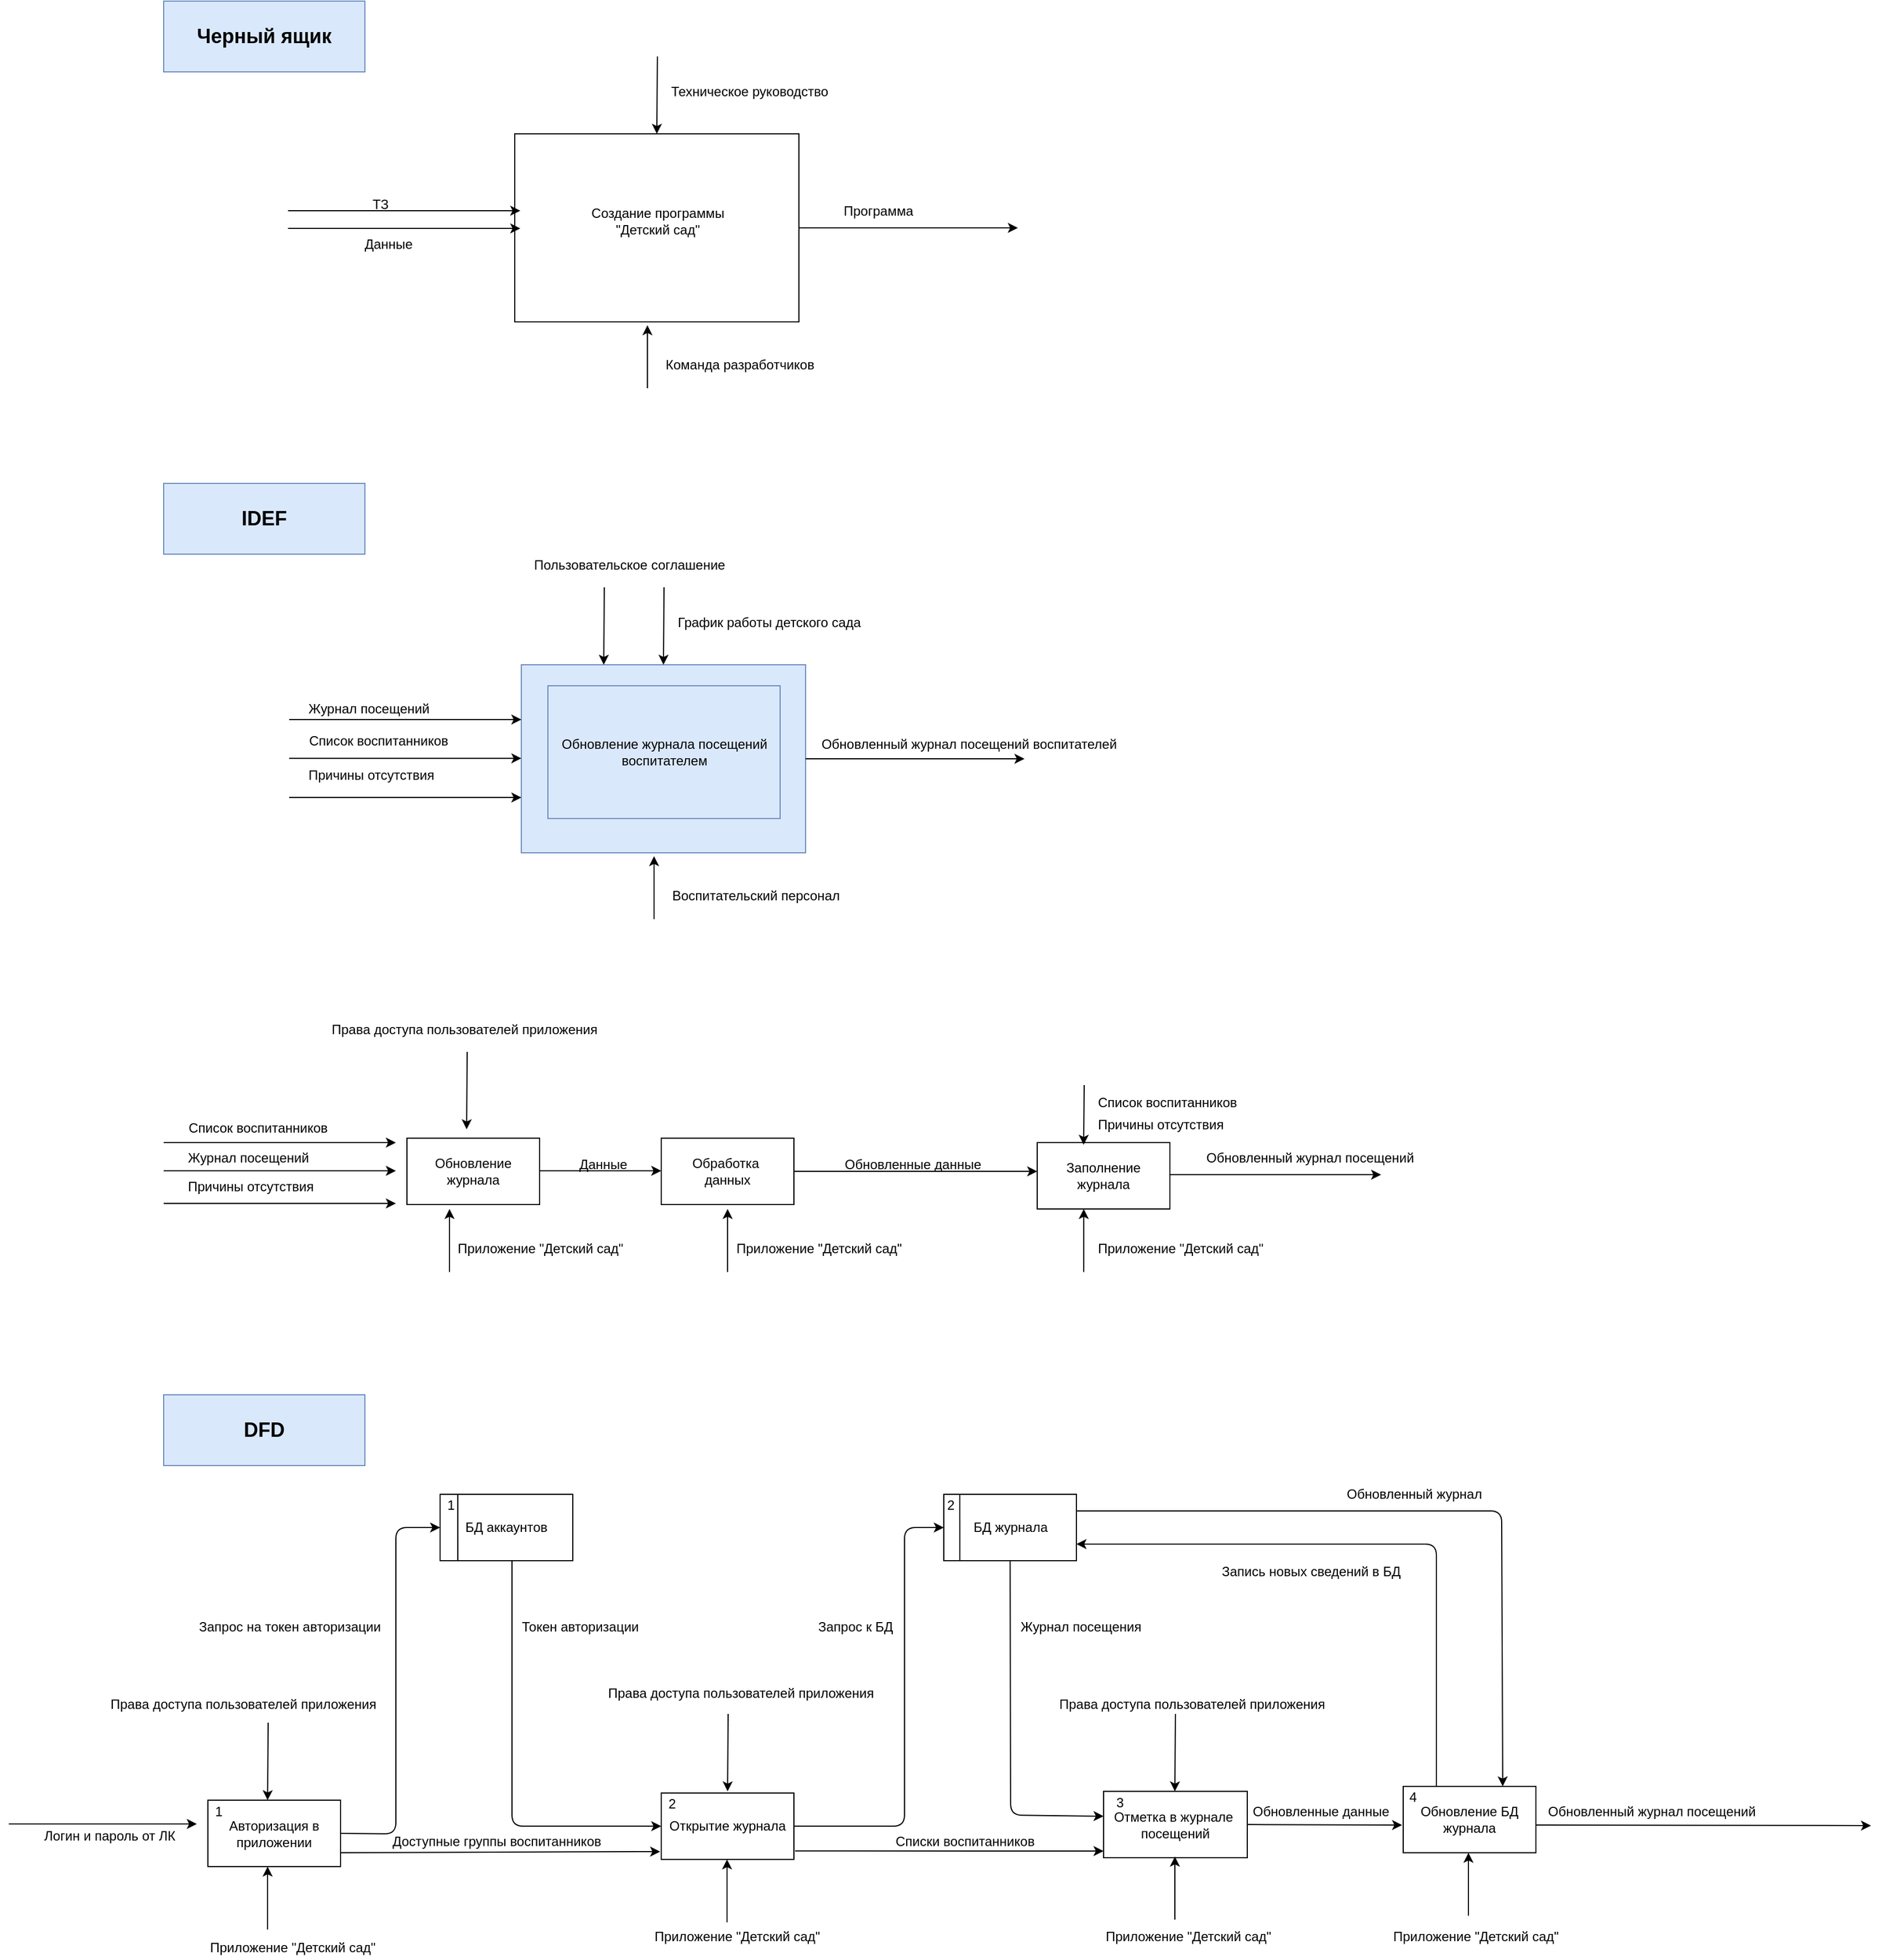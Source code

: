 <mxfile version="12.7.5" type="google"><diagram id="4bfLJfL5L-9opBd-I6LP" name="Родитель"><mxGraphModel dx="2178" dy="2118" grid="1" gridSize="10" guides="1" tooltips="1" connect="1" arrows="1" fold="1" page="1" pageScale="1" pageWidth="827" pageHeight="1169" math="0" shadow="0"><root><mxCell id="0"/><mxCell id="1" parent="0"/><mxCell id="4xDrAuA8jkZ7jhNqkRZR-43" value="Авторизация в приложении" style="rounded=0;whiteSpace=wrap;html=1;" parent="1" vertex="1"><mxGeometry x="40" y="1126.53" width="120" height="60" as="geometry"/></mxCell><mxCell id="4xDrAuA8jkZ7jhNqkRZR-44" value="" style="endArrow=classic;html=1;entryX=0.5;entryY=0;entryDx=0;entryDy=0;" parent="1" edge="1"><mxGeometry width="50" height="50" relative="1" as="geometry"><mxPoint x="94.5" y="1056.53" as="sourcePoint"/><mxPoint x="94" y="1126.53" as="targetPoint"/></mxGeometry></mxCell><mxCell id="4xDrAuA8jkZ7jhNqkRZR-45" value="Права доступа пользователей приложения" style="text;html=1;resizable=0;points=[];autosize=1;align=left;verticalAlign=top;spacingTop=-4;" parent="1" vertex="1"><mxGeometry x="-50" y="1030" width="260" height="20" as="geometry"/></mxCell><mxCell id="4xDrAuA8jkZ7jhNqkRZR-46" value="Отметка в журнале&amp;nbsp;&lt;br&gt;посещений" style="rounded=0;whiteSpace=wrap;html=1;" parent="1" vertex="1"><mxGeometry x="850" y="1118.53" width="130" height="60" as="geometry"/></mxCell><mxCell id="4xDrAuA8jkZ7jhNqkRZR-47" value="" style="endArrow=classic;html=1;entryX=0.467;entryY=1.018;entryDx=0;entryDy=0;entryPerimeter=0;" parent="1" edge="1"><mxGeometry width="50" height="50" relative="1" as="geometry"><mxPoint x="94" y="1243.47" as="sourcePoint"/><mxPoint x="94.019" y="1186.53" as="targetPoint"/></mxGeometry></mxCell><mxCell id="4xDrAuA8jkZ7jhNqkRZR-48" value="Приложение &quot;Детский сад&quot;" style="text;html=1;resizable=0;points=[];autosize=1;align=left;verticalAlign=top;spacingTop=-4;" parent="1" vertex="1"><mxGeometry x="40" y="1250" width="170" height="20" as="geometry"/></mxCell><mxCell id="4xDrAuA8jkZ7jhNqkRZR-49" value="" style="endArrow=classic;html=1;entryX=0.976;entryY=1.25;entryDx=0;entryDy=0;entryPerimeter=0;" parent="1" edge="1"><mxGeometry width="50" height="50" relative="1" as="geometry"><mxPoint x="1241" y="1149" as="sourcePoint"/><mxPoint x="1544.04" y="1149.5" as="targetPoint"/></mxGeometry></mxCell><mxCell id="4xDrAuA8jkZ7jhNqkRZR-50" value="Обновленный журнал посещений&lt;br&gt;" style="text;html=1;resizable=0;points=[];autosize=1;align=left;verticalAlign=top;spacingTop=-4;" parent="1" vertex="1"><mxGeometry x="1250" y="1126.53" width="210" height="20" as="geometry"/></mxCell><mxCell id="4xDrAuA8jkZ7jhNqkRZR-51" value="" style="endArrow=classic;html=1;exitX=1;exitY=0.5;exitDx=0;exitDy=0;entryX=0;entryY=0.5;entryDx=0;entryDy=0;" parent="1" source="4xDrAuA8jkZ7jhNqkRZR-43" target="4xDrAuA8jkZ7jhNqkRZR-76" edge="1"><mxGeometry width="50" height="50" relative="1" as="geometry"><mxPoint x="210" y="1147" as="sourcePoint"/><mxPoint x="210" y="880" as="targetPoint"/><Array as="points"><mxPoint x="210" y="1157"/><mxPoint x="210" y="880"/></Array></mxGeometry></mxCell><mxCell id="4xDrAuA8jkZ7jhNqkRZR-52" value="" style="endArrow=classic;html=1;" parent="1" edge="1"><mxGeometry width="50" height="50" relative="1" as="geometry"><mxPoint x="-140" y="1148.03" as="sourcePoint"/><mxPoint x="30" y="1148.03" as="targetPoint"/></mxGeometry></mxCell><mxCell id="4xDrAuA8jkZ7jhNqkRZR-53" value="Логин и пароль от ЛК" style="text;html=1;resizable=0;points=[];autosize=1;align=left;verticalAlign=top;spacingTop=-4;" parent="1" vertex="1"><mxGeometry x="-110" y="1149" width="130" height="20" as="geometry"/></mxCell><mxCell id="4xDrAuA8jkZ7jhNqkRZR-55" value="Открытие журнала" style="rounded=0;whiteSpace=wrap;html=1;" parent="1" vertex="1"><mxGeometry x="450" y="1120.06" width="120" height="60" as="geometry"/></mxCell><mxCell id="4xDrAuA8jkZ7jhNqkRZR-56" value="Обновление БД журнала" style="rounded=0;whiteSpace=wrap;html=1;" parent="1" vertex="1"><mxGeometry x="1121" y="1114.06" width="120" height="60" as="geometry"/></mxCell><mxCell id="4xDrAuA8jkZ7jhNqkRZR-57" value="" style="endArrow=classic;html=1;exitX=1;exitY=0.5;exitDx=0;exitDy=0;" parent="1" source="4xDrAuA8jkZ7jhNqkRZR-46" edge="1"><mxGeometry width="50" height="50" relative="1" as="geometry"><mxPoint x="1118" y="1144.56" as="sourcePoint"/><mxPoint x="1120" y="1149" as="targetPoint"/></mxGeometry></mxCell><mxCell id="4xDrAuA8jkZ7jhNqkRZR-58" value="Обновленные данные" style="text;html=1;resizable=0;points=[];autosize=1;align=left;verticalAlign=top;spacingTop=-4;" parent="1" vertex="1"><mxGeometry x="982.5" y="1126.53" width="140" height="20" as="geometry"/></mxCell><mxCell id="4xDrAuA8jkZ7jhNqkRZR-59" value="" style="endArrow=classic;html=1;exitX=1;exitY=0.5;exitDx=0;exitDy=0;entryX=0;entryY=0.5;entryDx=0;entryDy=0;" parent="1" source="4xDrAuA8jkZ7jhNqkRZR-55" target="4xDrAuA8jkZ7jhNqkRZR-81" edge="1"><mxGeometry width="50" height="50" relative="1" as="geometry"><mxPoint x="707" y="1150.06" as="sourcePoint"/><mxPoint x="614.5" y="1160.06" as="targetPoint"/><Array as="points"><mxPoint x="670" y="1150"/><mxPoint x="670" y="880"/></Array></mxGeometry></mxCell><mxCell id="4xDrAuA8jkZ7jhNqkRZR-60" value="Журнал посещения" style="text;html=1;resizable=0;points=[];autosize=1;align=left;verticalAlign=top;spacingTop=-4;" parent="1" vertex="1"><mxGeometry x="772.5" y="960" width="120" height="20" as="geometry"/></mxCell><mxCell id="4xDrAuA8jkZ7jhNqkRZR-61" value="Токен авторизации" style="text;html=1;resizable=0;points=[];autosize=1;align=left;verticalAlign=top;spacingTop=-4;" parent="1" vertex="1"><mxGeometry x="322" y="960" width="120" height="20" as="geometry"/></mxCell><mxCell id="4xDrAuA8jkZ7jhNqkRZR-62" value="" style="endArrow=classic;html=1;entryX=0.467;entryY=1.018;entryDx=0;entryDy=0;entryPerimeter=0;" parent="1" edge="1"><mxGeometry width="50" height="50" relative="1" as="geometry"><mxPoint x="509.5" y="1237" as="sourcePoint"/><mxPoint x="509.519" y="1180.06" as="targetPoint"/></mxGeometry></mxCell><mxCell id="4xDrAuA8jkZ7jhNqkRZR-63" value="Приложение &quot;Детский сад&quot;" style="text;html=1;resizable=0;points=[];autosize=1;align=left;verticalAlign=top;spacingTop=-4;" parent="1" vertex="1"><mxGeometry x="442" y="1240" width="170" height="20" as="geometry"/></mxCell><mxCell id="4xDrAuA8jkZ7jhNqkRZR-64" value="" style="endArrow=classic;html=1;entryX=0.467;entryY=1.018;entryDx=0;entryDy=0;entryPerimeter=0;" parent="1" edge="1"><mxGeometry width="50" height="50" relative="1" as="geometry"><mxPoint x="914.5" y="1234.47" as="sourcePoint"/><mxPoint x="914.519" y="1177.53" as="targetPoint"/></mxGeometry></mxCell><mxCell id="4xDrAuA8jkZ7jhNqkRZR-65" value="Приложение &quot;Детский сад&quot;" style="text;html=1;resizable=0;points=[];autosize=1;align=left;verticalAlign=top;spacingTop=-4;" parent="1" vertex="1"><mxGeometry x="850" y="1240" width="170" height="20" as="geometry"/></mxCell><mxCell id="4xDrAuA8jkZ7jhNqkRZR-66" value="" style="endArrow=classic;html=1;entryX=0.467;entryY=1.018;entryDx=0;entryDy=0;entryPerimeter=0;" parent="1" edge="1"><mxGeometry width="50" height="50" relative="1" as="geometry"><mxPoint x="1180" y="1231" as="sourcePoint"/><mxPoint x="1180.019" y="1174.06" as="targetPoint"/></mxGeometry></mxCell><mxCell id="4xDrAuA8jkZ7jhNqkRZR-67" value="Приложение &quot;Детский сад&quot;" style="text;html=1;resizable=0;points=[];autosize=1;align=left;verticalAlign=top;spacingTop=-4;" parent="1" vertex="1"><mxGeometry x="1110" y="1240" width="170" height="20" as="geometry"/></mxCell><mxCell id="4xDrAuA8jkZ7jhNqkRZR-68" value="" style="endArrow=classic;html=1;entryX=0.5;entryY=0;entryDx=0;entryDy=0;" parent="1" edge="1"><mxGeometry width="50" height="50" relative="1" as="geometry"><mxPoint x="510.5" y="1048.53" as="sourcePoint"/><mxPoint x="510" y="1118.53" as="targetPoint"/></mxGeometry></mxCell><mxCell id="4xDrAuA8jkZ7jhNqkRZR-69" value="Права доступа пользователей приложения" style="text;html=1;resizable=0;points=[];autosize=1;align=left;verticalAlign=top;spacingTop=-4;" parent="1" vertex="1"><mxGeometry x="400" y="1020.06" width="260" height="20" as="geometry"/></mxCell><mxCell id="4xDrAuA8jkZ7jhNqkRZR-70" value="" style="endArrow=classic;html=1;entryX=0.5;entryY=0;entryDx=0;entryDy=0;" parent="1" edge="1"><mxGeometry width="50" height="50" relative="1" as="geometry"><mxPoint x="915" y="1048.53" as="sourcePoint"/><mxPoint x="914.5" y="1118.53" as="targetPoint"/></mxGeometry></mxCell><mxCell id="4xDrAuA8jkZ7jhNqkRZR-71" value="Права доступа пользователей приложения" style="text;html=1;resizable=0;points=[];autosize=1;align=left;verticalAlign=top;spacingTop=-4;" parent="1" vertex="1"><mxGeometry x="808" y="1030" width="260" height="20" as="geometry"/></mxCell><mxCell id="4xDrAuA8jkZ7jhNqkRZR-72" value="Доступные группы воспитанников" style="text;html=1;resizable=0;points=[];autosize=1;align=left;verticalAlign=top;spacingTop=-4;" parent="1" vertex="1"><mxGeometry x="205" y="1154" width="210" height="20" as="geometry"/></mxCell><mxCell id="4xDrAuA8jkZ7jhNqkRZR-73" value="" style="endArrow=classic;html=1;exitX=1;exitY=0.791;exitDx=0;exitDy=0;exitPerimeter=0;" parent="1" source="4xDrAuA8jkZ7jhNqkRZR-43" edge="1"><mxGeometry width="50" height="50" relative="1" as="geometry"><mxPoint x="210" y="1175" as="sourcePoint"/><mxPoint x="449" y="1173" as="targetPoint"/><Array as="points"><mxPoint x="440" y="1173"/></Array></mxGeometry></mxCell><mxCell id="4xDrAuA8jkZ7jhNqkRZR-74" value="Списки воспитанников" style="text;html=1;resizable=0;points=[];autosize=1;align=left;verticalAlign=top;spacingTop=-4;" parent="1" vertex="1"><mxGeometry x="660" y="1154" width="150" height="20" as="geometry"/></mxCell><mxCell id="4xDrAuA8jkZ7jhNqkRZR-75" value="" style="endArrow=classic;html=1;entryX=0;entryY=0.9;entryDx=0;entryDy=0;entryPerimeter=0;exitX=1.008;exitY=0.871;exitDx=0;exitDy=0;exitPerimeter=0;" parent="1" source="4xDrAuA8jkZ7jhNqkRZR-55" target="4xDrAuA8jkZ7jhNqkRZR-46" edge="1"><mxGeometry width="50" height="50" relative="1" as="geometry"><mxPoint x="590" y="1180" as="sourcePoint"/><mxPoint x="850.5" y="1174.06" as="targetPoint"/></mxGeometry></mxCell><mxCell id="4xDrAuA8jkZ7jhNqkRZR-76" value="БД аккаунтов" style="rounded=0;whiteSpace=wrap;html=1;" parent="1" vertex="1"><mxGeometry x="250" y="850" width="120" height="60" as="geometry"/></mxCell><mxCell id="4xDrAuA8jkZ7jhNqkRZR-78" value="Запрос на токен авторизации" style="text;html=1;resizable=0;points=[];autosize=1;align=left;verticalAlign=top;spacingTop=-4;" parent="1" vertex="1"><mxGeometry x="30" y="960" width="180" height="20" as="geometry"/></mxCell><mxCell id="4xDrAuA8jkZ7jhNqkRZR-79" value="" style="endArrow=classic;html=1;entryX=0;entryY=0.5;entryDx=0;entryDy=0;" parent="1" target="4xDrAuA8jkZ7jhNqkRZR-55" edge="1"><mxGeometry width="50" height="50" relative="1" as="geometry"><mxPoint x="315" y="910" as="sourcePoint"/><mxPoint x="380" y="1150" as="targetPoint"/><Array as="points"><mxPoint x="315" y="1150"/></Array></mxGeometry></mxCell><mxCell id="4xDrAuA8jkZ7jhNqkRZR-81" value="БД журнала" style="rounded=0;whiteSpace=wrap;html=1;" parent="1" vertex="1"><mxGeometry x="705.5" y="850" width="120" height="60" as="geometry"/></mxCell><mxCell id="4xDrAuA8jkZ7jhNqkRZR-82" value="Запрос к БД" style="text;html=1;resizable=0;points=[];autosize=1;align=left;verticalAlign=top;spacingTop=-4;" parent="1" vertex="1"><mxGeometry x="590" y="960" width="80" height="20" as="geometry"/></mxCell><mxCell id="4xDrAuA8jkZ7jhNqkRZR-83" value="" style="endArrow=classic;html=1;exitX=0.5;exitY=1;exitDx=0;exitDy=0;entryX=0;entryY=0.375;entryDx=0;entryDy=0;entryPerimeter=0;" parent="1" source="4xDrAuA8jkZ7jhNqkRZR-81" target="4xDrAuA8jkZ7jhNqkRZR-46" edge="1"><mxGeometry width="50" height="50" relative="1" as="geometry"><mxPoint x="1088" y="1050.06" as="sourcePoint"/><mxPoint x="848" y="1142" as="targetPoint"/><Array as="points"><mxPoint x="766" y="1140"/></Array></mxGeometry></mxCell><mxCell id="4xDrAuA8jkZ7jhNqkRZR-84" value="" style="endArrow=classic;html=1;entryX=1;entryY=0.75;entryDx=0;entryDy=0;exitX=0.25;exitY=0;exitDx=0;exitDy=0;" parent="1" source="4xDrAuA8jkZ7jhNqkRZR-56" target="4xDrAuA8jkZ7jhNqkRZR-81" edge="1"><mxGeometry width="50" height="50" relative="1" as="geometry"><mxPoint x="1130" y="1030" as="sourcePoint"/><mxPoint x="870" y="910" as="targetPoint"/><Array as="points"><mxPoint x="1151" y="895"/></Array></mxGeometry></mxCell><mxCell id="4xDrAuA8jkZ7jhNqkRZR-85" value="" style="endArrow=classic;html=1;exitX=1;exitY=0.25;exitDx=0;exitDy=0;entryX=0.75;entryY=0;entryDx=0;entryDy=0;" parent="1" source="4xDrAuA8jkZ7jhNqkRZR-81" target="4xDrAuA8jkZ7jhNqkRZR-56" edge="1"><mxGeometry width="50" height="50" relative="1" as="geometry"><mxPoint x="1220" y="870" as="sourcePoint"/><mxPoint x="1270" y="820" as="targetPoint"/><Array as="points"><mxPoint x="1210" y="865"/></Array></mxGeometry></mxCell><mxCell id="4xDrAuA8jkZ7jhNqkRZR-86" value="Запись новых сведений в БД" style="text;html=1;resizable=0;points=[];autosize=1;align=left;verticalAlign=top;spacingTop=-4;" parent="1" vertex="1"><mxGeometry x="955" y="910" width="180" height="20" as="geometry"/></mxCell><mxCell id="4xDrAuA8jkZ7jhNqkRZR-87" value="Обновленный журнал" style="text;html=1;resizable=0;points=[];autosize=1;align=left;verticalAlign=top;spacingTop=-4;" parent="1" vertex="1"><mxGeometry x="1068" y="840" width="140" height="20" as="geometry"/></mxCell><mxCell id="4xDrAuA8jkZ7jhNqkRZR-88" value="" style="endArrow=none;html=1;entryX=0.133;entryY=0;entryDx=0;entryDy=0;entryPerimeter=0;" parent="1" target="4xDrAuA8jkZ7jhNqkRZR-76" edge="1"><mxGeometry width="50" height="50" relative="1" as="geometry"><mxPoint x="266" y="910" as="sourcePoint"/><mxPoint x="240" y="820" as="targetPoint"/></mxGeometry></mxCell><mxCell id="4xDrAuA8jkZ7jhNqkRZR-90" value="" style="endArrow=none;html=1;entryX=0.133;entryY=0;entryDx=0;entryDy=0;entryPerimeter=0;" parent="1" edge="1"><mxGeometry width="50" height="50" relative="1" as="geometry"><mxPoint x="720.04" y="910" as="sourcePoint"/><mxPoint x="720" y="850" as="targetPoint"/></mxGeometry></mxCell><mxCell id="4xDrAuA8jkZ7jhNqkRZR-92" value="1" style="text;html=1;strokeColor=none;fillColor=none;align=center;verticalAlign=middle;whiteSpace=wrap;rounded=0;" parent="1" vertex="1"><mxGeometry x="240" y="850" width="40" height="20" as="geometry"/></mxCell><mxCell id="4xDrAuA8jkZ7jhNqkRZR-94" value="2" style="text;html=1;strokeColor=none;fillColor=none;align=center;verticalAlign=middle;whiteSpace=wrap;rounded=0;" parent="1" vertex="1"><mxGeometry x="692" y="850" width="40" height="20" as="geometry"/></mxCell><mxCell id="4xDrAuA8jkZ7jhNqkRZR-97" value="1" style="text;html=1;strokeColor=none;fillColor=none;align=center;verticalAlign=middle;whiteSpace=wrap;rounded=0;" parent="1" vertex="1"><mxGeometry x="30" y="1126.53" width="40" height="20" as="geometry"/></mxCell><mxCell id="4xDrAuA8jkZ7jhNqkRZR-98" value="2" style="text;html=1;strokeColor=none;fillColor=none;align=center;verticalAlign=middle;whiteSpace=wrap;rounded=0;" parent="1" vertex="1"><mxGeometry x="440" y="1120.06" width="40" height="20" as="geometry"/></mxCell><mxCell id="4xDrAuA8jkZ7jhNqkRZR-99" value="3" style="text;html=1;strokeColor=none;fillColor=none;align=center;verticalAlign=middle;whiteSpace=wrap;rounded=0;" parent="1" vertex="1"><mxGeometry x="845" y="1118.53" width="40" height="20" as="geometry"/></mxCell><mxCell id="4xDrAuA8jkZ7jhNqkRZR-100" value="4" style="text;html=1;strokeColor=none;fillColor=none;align=center;verticalAlign=middle;whiteSpace=wrap;rounded=0;" parent="1" vertex="1"><mxGeometry x="1110" y="1114.06" width="40" height="20" as="geometry"/></mxCell><mxCell id="4xDrAuA8jkZ7jhNqkRZR-101" value="" style="rounded=0;whiteSpace=wrap;html=1;" parent="1" vertex="1"><mxGeometry x="317.5" y="-380" width="257" height="170" as="geometry"/></mxCell><mxCell id="4xDrAuA8jkZ7jhNqkRZR-102" value="Создание программы&lt;br&gt;&quot;Детский сад&quot;" style="text;html=1;align=center;verticalAlign=middle;whiteSpace=wrap;rounded=0;" parent="1" vertex="1"><mxGeometry x="341.5" y="-361" width="210" height="120" as="geometry"/></mxCell><mxCell id="4xDrAuA8jkZ7jhNqkRZR-103" value="" style="endArrow=classic;html=1;exitX=1;exitY=0.5;exitDx=0;exitDy=0;" parent="1" source="4xDrAuA8jkZ7jhNqkRZR-101" edge="1"><mxGeometry width="50" height="50" relative="1" as="geometry"><mxPoint x="72.5" y="-140" as="sourcePoint"/><mxPoint x="772.5" y="-295" as="targetPoint"/></mxGeometry></mxCell><mxCell id="4xDrAuA8jkZ7jhNqkRZR-104" value="Программа" style="text;html=1;resizable=0;points=[];autosize=1;align=left;verticalAlign=top;spacingTop=-4;" parent="1" vertex="1"><mxGeometry x="612.5" y="-320" width="80" height="20" as="geometry"/></mxCell><mxCell id="4xDrAuA8jkZ7jhNqkRZR-105" value="" style="endArrow=classic;html=1;entryX=0.5;entryY=0;entryDx=0;entryDy=0;" parent="1" target="4xDrAuA8jkZ7jhNqkRZR-101" edge="1"><mxGeometry width="50" height="50" relative="1" as="geometry"><mxPoint x="446.5" y="-450" as="sourcePoint"/><mxPoint x="122.5" y="-190" as="targetPoint"/></mxGeometry></mxCell><mxCell id="4xDrAuA8jkZ7jhNqkRZR-106" value="Техническое руководство" style="text;html=1;resizable=0;points=[];autosize=1;align=left;verticalAlign=top;spacingTop=-4;" parent="1" vertex="1"><mxGeometry x="456.5" y="-428" width="160" height="20" as="geometry"/></mxCell><mxCell id="4xDrAuA8jkZ7jhNqkRZR-107" value="" style="endArrow=classic;html=1;entryX=0.467;entryY=1.018;entryDx=0;entryDy=0;entryPerimeter=0;" parent="1" target="4xDrAuA8jkZ7jhNqkRZR-101" edge="1"><mxGeometry width="50" height="50" relative="1" as="geometry"><mxPoint x="437.5" y="-150" as="sourcePoint"/><mxPoint x="122.5" y="-190" as="targetPoint"/></mxGeometry></mxCell><mxCell id="4xDrAuA8jkZ7jhNqkRZR-108" value="Команда разработчиков" style="text;html=1;resizable=0;points=[];autosize=1;align=left;verticalAlign=top;spacingTop=-4;" parent="1" vertex="1"><mxGeometry x="451.5" y="-181" width="150" height="20" as="geometry"/></mxCell><mxCell id="4xDrAuA8jkZ7jhNqkRZR-109" value="" style="endArrow=classic;html=1;entryX=0;entryY=0.5;entryDx=0;entryDy=0;" parent="1" edge="1"><mxGeometry width="50" height="50" relative="1" as="geometry"><mxPoint x="112.5" y="-310.5" as="sourcePoint"/><mxPoint x="322.5" y="-310.5" as="targetPoint"/></mxGeometry></mxCell><mxCell id="4xDrAuA8jkZ7jhNqkRZR-110" value="ТЗ" style="text;html=1;resizable=0;points=[];autosize=1;align=left;verticalAlign=top;spacingTop=-4;" parent="1" vertex="1"><mxGeometry x="186.5" y="-326.5" width="30" height="20" as="geometry"/></mxCell><mxCell id="4xDrAuA8jkZ7jhNqkRZR-111" value="" style="endArrow=classic;html=1;entryX=0;entryY=0.7;entryDx=0;entryDy=0;entryPerimeter=0;" parent="1" edge="1"><mxGeometry width="50" height="50" relative="1" as="geometry"><mxPoint x="112.5" y="-294.5" as="sourcePoint"/><mxPoint x="322.5" y="-294.5" as="targetPoint"/></mxGeometry></mxCell><mxCell id="4xDrAuA8jkZ7jhNqkRZR-112" value="Данные" style="text;html=1;resizable=0;points=[];align=center;verticalAlign=middle;labelBackgroundColor=#ffffff;" parent="4xDrAuA8jkZ7jhNqkRZR-111" vertex="1" connectable="0"><mxGeometry x="-0.183" y="-4" relative="1" as="geometry"><mxPoint x="4" y="10" as="offset"/></mxGeometry></mxCell><mxCell id="4xDrAuA8jkZ7jhNqkRZR-113" value="Черный ящик" style="text;html=1;strokeColor=#6c8ebf;fillColor=#dae8fc;align=center;verticalAlign=middle;whiteSpace=wrap;rounded=0;fontSize=18;fontStyle=1" parent="1" vertex="1"><mxGeometry y="-500" width="182" height="64" as="geometry"/></mxCell><mxCell id="4xDrAuA8jkZ7jhNqkRZR-114" value="IDEF" style="text;html=1;strokeColor=#6c8ebf;fillColor=#dae8fc;align=center;verticalAlign=middle;whiteSpace=wrap;rounded=0;fontSize=18;fontStyle=1" parent="1" vertex="1"><mxGeometry y="-64" width="182" height="64" as="geometry"/></mxCell><mxCell id="4xDrAuA8jkZ7jhNqkRZR-115" value="DFD" style="text;html=1;strokeColor=#6c8ebf;fillColor=#dae8fc;align=center;verticalAlign=middle;whiteSpace=wrap;rounded=0;fontSize=18;fontStyle=1" parent="1" vertex="1"><mxGeometry y="760" width="182" height="64" as="geometry"/></mxCell><mxCell id="3qqlsk2fR4l86rE8ctNK-1" value="" style="rounded=0;whiteSpace=wrap;html=1;fillColor=#dae8fc;strokeColor=#6c8ebf;" vertex="1" parent="1"><mxGeometry x="323.5" y="100" width="257" height="170" as="geometry"/></mxCell><mxCell id="3qqlsk2fR4l86rE8ctNK-2" value="Обновление журнала посещений воспитателем" style="text;html=1;strokeColor=#6c8ebf;fillColor=#dae8fc;align=center;verticalAlign=middle;whiteSpace=wrap;rounded=0;" vertex="1" parent="1"><mxGeometry x="347.5" y="119" width="210" height="120" as="geometry"/></mxCell><mxCell id="3qqlsk2fR4l86rE8ctNK-3" value="" style="endArrow=classic;html=1;exitX=1;exitY=0.5;exitDx=0;exitDy=0;" edge="1" parent="1" source="3qqlsk2fR4l86rE8ctNK-1"><mxGeometry width="50" height="50" relative="1" as="geometry"><mxPoint x="78.5" y="340" as="sourcePoint"/><mxPoint x="778.5" y="185" as="targetPoint"/></mxGeometry></mxCell><mxCell id="3qqlsk2fR4l86rE8ctNK-4" value="&lt;span style=&quot;color: rgba(0 , 0 , 0 , 0) ; font-family: monospace ; font-size: 0px&quot;&gt;%3CmxGraphModel%3E%3Croot%3E%3CmxCell%20id%3D%220%22%2F%3E%3CmxCell%20id%3D%221%22%20parent%3D%220%22%2F%3E%3CmxCell%20id%3D%222%22%20value%3D%22%D0%9E%D0%B1%D0%BD%D0%BE%D0%B2%D0%BB%D0%B5%D0%BD%D0%BD%D1%8B%D0%B9%20%D0%B6%D1%83%D1%80%D0%BD%D0%B0%D0%BB%20%D0%BF%D0%BE%D1%81%D0%B5%D1%89%D0%B5%D0%BD%D0%B8%D0%B9%20%D0%B2%D0%BE%D1%81%D0%BF%D0%B8%D1%82%D0%B0%D1%82%D0%B5%D0%BB%D1%8F%22%20style%3D%22text%3Bhtml%3D1%3Bresizable%3D0%3Bpoints%3D%5B%5D%3Balign%3Dcenter%3BverticalAlign%3Dmiddle%3BlabelBackgroundColor%3D%23ffffff%3B%22%20vertex%3D%221%22%20connectable%3D%220%22%20parent%3D%221%22%3E%3CmxGeometry%20x%3D%22150%22%20y%3D%22240%22%20as%3D%22geometry%22%3E%3CmxPoint%20x%3D%22-11%22%20y%3D%22-28.5%22%20as%3D%22offset%22%2F%3E%3C%2FmxGeometry%3E%3C%2FmxCell%3E%3C%2Froot%3E%3C%2FmxGraphModel%3E&lt;/span&gt;" style="text;html=1;resizable=0;points=[];autosize=1;align=left;verticalAlign=top;spacingTop=-4;" vertex="1" parent="1"><mxGeometry x="618.5" y="160" width="20" height="20" as="geometry"/></mxCell><mxCell id="3qqlsk2fR4l86rE8ctNK-5" value="" style="endArrow=classic;html=1;entryX=0.5;entryY=0;entryDx=0;entryDy=0;" edge="1" parent="1" target="3qqlsk2fR4l86rE8ctNK-1"><mxGeometry width="50" height="50" relative="1" as="geometry"><mxPoint x="452.5" y="30" as="sourcePoint"/><mxPoint x="128.5" y="290" as="targetPoint"/></mxGeometry></mxCell><mxCell id="3qqlsk2fR4l86rE8ctNK-6" value="График работы детского сада" style="text;html=1;resizable=0;points=[];autosize=1;align=left;verticalAlign=top;spacingTop=-4;" vertex="1" parent="1"><mxGeometry x="462.5" y="52" width="190" height="20" as="geometry"/></mxCell><mxCell id="3qqlsk2fR4l86rE8ctNK-7" value="" style="endArrow=classic;html=1;entryX=0.467;entryY=1.018;entryDx=0;entryDy=0;entryPerimeter=0;" edge="1" parent="1" target="3qqlsk2fR4l86rE8ctNK-1"><mxGeometry width="50" height="50" relative="1" as="geometry"><mxPoint x="443.5" y="330" as="sourcePoint"/><mxPoint x="128.5" y="290" as="targetPoint"/></mxGeometry></mxCell><mxCell id="3qqlsk2fR4l86rE8ctNK-8" value="Воспитательский персонал" style="text;html=1;resizable=0;points=[];autosize=1;align=left;verticalAlign=top;spacingTop=-4;" vertex="1" parent="1"><mxGeometry x="457.5" y="299" width="170" height="20" as="geometry"/></mxCell><mxCell id="3qqlsk2fR4l86rE8ctNK-9" value="" style="endArrow=classic;html=1;entryX=0;entryY=0.5;entryDx=0;entryDy=0;" edge="1" parent="1"><mxGeometry width="50" height="50" relative="1" as="geometry"><mxPoint x="113.5" y="149.5" as="sourcePoint"/><mxPoint x="323.5" y="149.5" as="targetPoint"/></mxGeometry></mxCell><mxCell id="3qqlsk2fR4l86rE8ctNK-10" value="Журнал посещений" style="text;html=1;resizable=0;points=[];autosize=1;align=left;verticalAlign=top;spacingTop=-4;" vertex="1" parent="1"><mxGeometry x="128.5" y="130" width="130" height="20" as="geometry"/></mxCell><mxCell id="3qqlsk2fR4l86rE8ctNK-11" value="" style="endArrow=classic;html=1;entryX=0;entryY=0.7;entryDx=0;entryDy=0;entryPerimeter=0;" edge="1" parent="1"><mxGeometry width="50" height="50" relative="1" as="geometry"><mxPoint x="113.5" y="184.58" as="sourcePoint"/><mxPoint x="323.5" y="184.58" as="targetPoint"/></mxGeometry></mxCell><mxCell id="3qqlsk2fR4l86rE8ctNK-12" value="Список воспитанников" style="text;html=1;resizable=0;points=[];align=center;verticalAlign=middle;labelBackgroundColor=#ffffff;" vertex="1" connectable="0" parent="3qqlsk2fR4l86rE8ctNK-11"><mxGeometry x="-0.183" y="-4" relative="1" as="geometry"><mxPoint x="-5.83" y="-19.5" as="offset"/></mxGeometry></mxCell><mxCell id="3qqlsk2fR4l86rE8ctNK-13" value="" style="endArrow=classic;html=1;entryX=0.5;entryY=0;entryDx=0;entryDy=0;" edge="1" parent="1"><mxGeometry width="50" height="50" relative="1" as="geometry"><mxPoint x="398.5" y="30" as="sourcePoint"/><mxPoint x="398" y="100" as="targetPoint"/></mxGeometry></mxCell><mxCell id="3qqlsk2fR4l86rE8ctNK-14" value="Пользовательское соглашение" style="text;html=1;resizable=0;points=[];autosize=1;align=left;verticalAlign=top;spacingTop=-4;" vertex="1" parent="1"><mxGeometry x="332.5" width="190" height="20" as="geometry"/></mxCell><mxCell id="3qqlsk2fR4l86rE8ctNK-15" value="Обновленный журнал посещений воспитателей" style="text;html=1;resizable=0;points=[];align=center;verticalAlign=middle;labelBackgroundColor=#ffffff;" vertex="1" connectable="0" parent="1"><mxGeometry x="738.5" y="200" as="geometry"><mxPoint x="-11" y="-28.5" as="offset"/></mxGeometry></mxCell><mxCell id="3qqlsk2fR4l86rE8ctNK-16" value="" style="endArrow=classic;html=1;entryX=0;entryY=0.7;entryDx=0;entryDy=0;entryPerimeter=0;" edge="1" parent="1"><mxGeometry width="50" height="50" relative="1" as="geometry"><mxPoint x="113.5" y="220" as="sourcePoint"/><mxPoint x="323.5" y="220" as="targetPoint"/></mxGeometry></mxCell><mxCell id="3qqlsk2fR4l86rE8ctNK-17" value="Причины отсутствия&amp;nbsp;" style="text;html=1;resizable=0;points=[];align=center;verticalAlign=middle;labelBackgroundColor=#ffffff;" vertex="1" connectable="0" parent="3qqlsk2fR4l86rE8ctNK-16"><mxGeometry x="-0.183" y="-4" relative="1" as="geometry"><mxPoint x="-10.83" y="-24" as="offset"/></mxGeometry></mxCell><mxCell id="3qqlsk2fR4l86rE8ctNK-18" value="" style="endArrow=classic;html=1;entryX=0;entryY=0.5;entryDx=0;entryDy=0;" edge="1" parent="1"><mxGeometry width="50" height="50" relative="1" as="geometry"><mxPoint y="557.5" as="sourcePoint"/><mxPoint x="210" y="557.5" as="targetPoint"/></mxGeometry></mxCell><mxCell id="3qqlsk2fR4l86rE8ctNK-19" value="Журнал посещений" style="text;html=1;resizable=0;points=[];autosize=1;align=left;verticalAlign=top;spacingTop=-4;" vertex="1" parent="1"><mxGeometry x="20" y="536" width="130" height="20" as="geometry"/></mxCell><mxCell id="3qqlsk2fR4l86rE8ctNK-20" value="" style="endArrow=classic;html=1;entryX=0;entryY=0.7;entryDx=0;entryDy=0;entryPerimeter=0;" edge="1" parent="1"><mxGeometry width="50" height="50" relative="1" as="geometry"><mxPoint y="532" as="sourcePoint"/><mxPoint x="210" y="532" as="targetPoint"/></mxGeometry></mxCell><mxCell id="3qqlsk2fR4l86rE8ctNK-21" value="Список воспитанников" style="text;html=1;resizable=0;points=[];align=center;verticalAlign=middle;labelBackgroundColor=#ffffff;" vertex="1" connectable="0" parent="3qqlsk2fR4l86rE8ctNK-20"><mxGeometry x="-0.183" y="-4" relative="1" as="geometry"><mxPoint x="-1" y="-17" as="offset"/></mxGeometry></mxCell><mxCell id="3qqlsk2fR4l86rE8ctNK-22" value="Обновление журнала" style="rounded=0;whiteSpace=wrap;html=1;" vertex="1" parent="1"><mxGeometry x="220" y="528" width="120" height="60" as="geometry"/></mxCell><mxCell id="3qqlsk2fR4l86rE8ctNK-23" value="Обработка&amp;nbsp;&lt;br&gt;данных" style="rounded=0;whiteSpace=wrap;html=1;" vertex="1" parent="1"><mxGeometry x="450" y="528" width="120" height="60" as="geometry"/></mxCell><mxCell id="3qqlsk2fR4l86rE8ctNK-24" value="" style="endArrow=classic;html=1;exitX=1;exitY=0.5;exitDx=0;exitDy=0;entryX=0;entryY=0.5;entryDx=0;entryDy=0;" edge="1" parent="1"><mxGeometry width="50" height="50" relative="1" as="geometry"><mxPoint x="340" y="557.5" as="sourcePoint"/><mxPoint x="450" y="557.5" as="targetPoint"/></mxGeometry></mxCell><mxCell id="3qqlsk2fR4l86rE8ctNK-25" value="Данные" style="text;html=1;resizable=0;points=[];autosize=1;align=left;verticalAlign=top;spacingTop=-4;" vertex="1" parent="1"><mxGeometry x="374" y="542" width="60" height="20" as="geometry"/></mxCell><mxCell id="3qqlsk2fR4l86rE8ctNK-26" value="Причины отсутствия&amp;nbsp;" style="text;html=1;resizable=0;points=[];autosize=1;align=left;verticalAlign=top;spacingTop=-4;" vertex="1" parent="1"><mxGeometry x="842.5" y="506" width="140" height="20" as="geometry"/></mxCell><mxCell id="3qqlsk2fR4l86rE8ctNK-27" value="" style="endArrow=classic;html=1;exitX=1;exitY=0.5;exitDx=0;exitDy=0;" edge="1" parent="1" source="3qqlsk2fR4l86rE8ctNK-23"><mxGeometry width="50" height="50" relative="1" as="geometry"><mxPoint x="580" y="558" as="sourcePoint"/><mxPoint x="790" y="558" as="targetPoint"/></mxGeometry></mxCell><mxCell id="3qqlsk2fR4l86rE8ctNK-28" value="Заполнение журнала" style="rounded=0;whiteSpace=wrap;html=1;" vertex="1" parent="1"><mxGeometry x="790" y="532" width="120" height="60" as="geometry"/></mxCell><mxCell id="3qqlsk2fR4l86rE8ctNK-29" value="Обновленные данные" style="text;html=1;resizable=0;points=[];autosize=1;align=left;verticalAlign=top;spacingTop=-4;" vertex="1" parent="1"><mxGeometry x="614" y="542" width="140" height="20" as="geometry"/></mxCell><mxCell id="3qqlsk2fR4l86rE8ctNK-30" value="" style="endArrow=classic;html=1;entryX=0.5;entryY=0;entryDx=0;entryDy=0;" edge="1" parent="1"><mxGeometry width="50" height="50" relative="1" as="geometry"><mxPoint x="832.5" y="480" as="sourcePoint"/><mxPoint x="832" y="534" as="targetPoint"/></mxGeometry></mxCell><mxCell id="3qqlsk2fR4l86rE8ctNK-31" value="Список воспитанников" style="text;html=1;resizable=0;points=[];autosize=1;align=left;verticalAlign=top;spacingTop=-4;" vertex="1" parent="1"><mxGeometry x="842.5" y="486" width="150" height="20" as="geometry"/></mxCell><mxCell id="3qqlsk2fR4l86rE8ctNK-32" value="" style="endArrow=classic;html=1;" edge="1" parent="1"><mxGeometry width="50" height="50" relative="1" as="geometry"><mxPoint x="910" y="561.0" as="sourcePoint"/><mxPoint x="1101.0" y="561.0" as="targetPoint"/></mxGeometry></mxCell><mxCell id="3qqlsk2fR4l86rE8ctNK-33" value="Обновленный журнал посещений" style="text;html=1;resizable=0;points=[];autosize=1;align=left;verticalAlign=top;spacingTop=-4;" vertex="1" parent="1"><mxGeometry x="941" y="536" width="210" height="20" as="geometry"/></mxCell><mxCell id="3qqlsk2fR4l86rE8ctNK-34" value="" style="endArrow=classic;html=1;entryX=0;entryY=0.7;entryDx=0;entryDy=0;entryPerimeter=0;" edge="1" parent="1"><mxGeometry width="50" height="50" relative="1" as="geometry"><mxPoint y="587" as="sourcePoint"/><mxPoint x="210" y="587" as="targetPoint"/></mxGeometry></mxCell><mxCell id="3qqlsk2fR4l86rE8ctNK-35" value="Причины отсутствия&amp;nbsp;" style="text;html=1;resizable=0;points=[];align=center;verticalAlign=middle;labelBackgroundColor=#ffffff;" vertex="1" connectable="0" parent="3qqlsk2fR4l86rE8ctNK-34"><mxGeometry x="-0.183" y="-4" relative="1" as="geometry"><mxPoint x="-6" y="-19" as="offset"/></mxGeometry></mxCell><mxCell id="3qqlsk2fR4l86rE8ctNK-38" value="" style="endArrow=classic;html=1;entryX=0.5;entryY=0;entryDx=0;entryDy=0;" edge="1" parent="1"><mxGeometry width="50" height="50" relative="1" as="geometry"><mxPoint x="274.5" y="450" as="sourcePoint"/><mxPoint x="274" y="520" as="targetPoint"/></mxGeometry></mxCell><mxCell id="3qqlsk2fR4l86rE8ctNK-39" value="Права доступа пользователей приложения" style="text;html=1;resizable=0;points=[];autosize=1;align=left;verticalAlign=top;spacingTop=-4;" vertex="1" parent="1"><mxGeometry x="150" y="420" width="260" height="20" as="geometry"/></mxCell><mxCell id="3qqlsk2fR4l86rE8ctNK-42" value="" style="endArrow=classic;html=1;entryX=0.467;entryY=1.018;entryDx=0;entryDy=0;entryPerimeter=0;" edge="1" parent="1"><mxGeometry width="50" height="50" relative="1" as="geometry"><mxPoint x="258.5" y="648.94" as="sourcePoint"/><mxPoint x="258.519" y="592" as="targetPoint"/></mxGeometry></mxCell><mxCell id="3qqlsk2fR4l86rE8ctNK-43" value="Приложение &quot;Детский сад&quot;" style="text;html=1;resizable=0;points=[];autosize=1;align=left;verticalAlign=top;spacingTop=-4;" vertex="1" parent="1"><mxGeometry x="264" y="617.94" width="170" height="20" as="geometry"/></mxCell><mxCell id="3qqlsk2fR4l86rE8ctNK-44" value="" style="endArrow=classic;html=1;entryX=0.467;entryY=1.018;entryDx=0;entryDy=0;entryPerimeter=0;" edge="1" parent="1"><mxGeometry width="50" height="50" relative="1" as="geometry"><mxPoint x="510" y="648.94" as="sourcePoint"/><mxPoint x="510.019" y="592" as="targetPoint"/></mxGeometry></mxCell><mxCell id="3qqlsk2fR4l86rE8ctNK-45" value="Приложение &quot;Детский сад&quot;" style="text;html=1;resizable=0;points=[];autosize=1;align=left;verticalAlign=top;spacingTop=-4;" vertex="1" parent="1"><mxGeometry x="515.5" y="617.94" width="170" height="20" as="geometry"/></mxCell><mxCell id="3qqlsk2fR4l86rE8ctNK-46" value="" style="endArrow=classic;html=1;entryX=0.467;entryY=1.018;entryDx=0;entryDy=0;entryPerimeter=0;" edge="1" parent="1"><mxGeometry width="50" height="50" relative="1" as="geometry"><mxPoint x="832.08" y="648.94" as="sourcePoint"/><mxPoint x="832.099" y="592" as="targetPoint"/></mxGeometry></mxCell><mxCell id="3qqlsk2fR4l86rE8ctNK-47" value="Приложение &quot;Детский сад&quot;" style="text;html=1;resizable=0;points=[];autosize=1;align=left;verticalAlign=top;spacingTop=-4;" vertex="1" parent="1"><mxGeometry x="842.5" y="617.94" width="170" height="20" as="geometry"/></mxCell></root></mxGraphModel></diagram></mxfile>